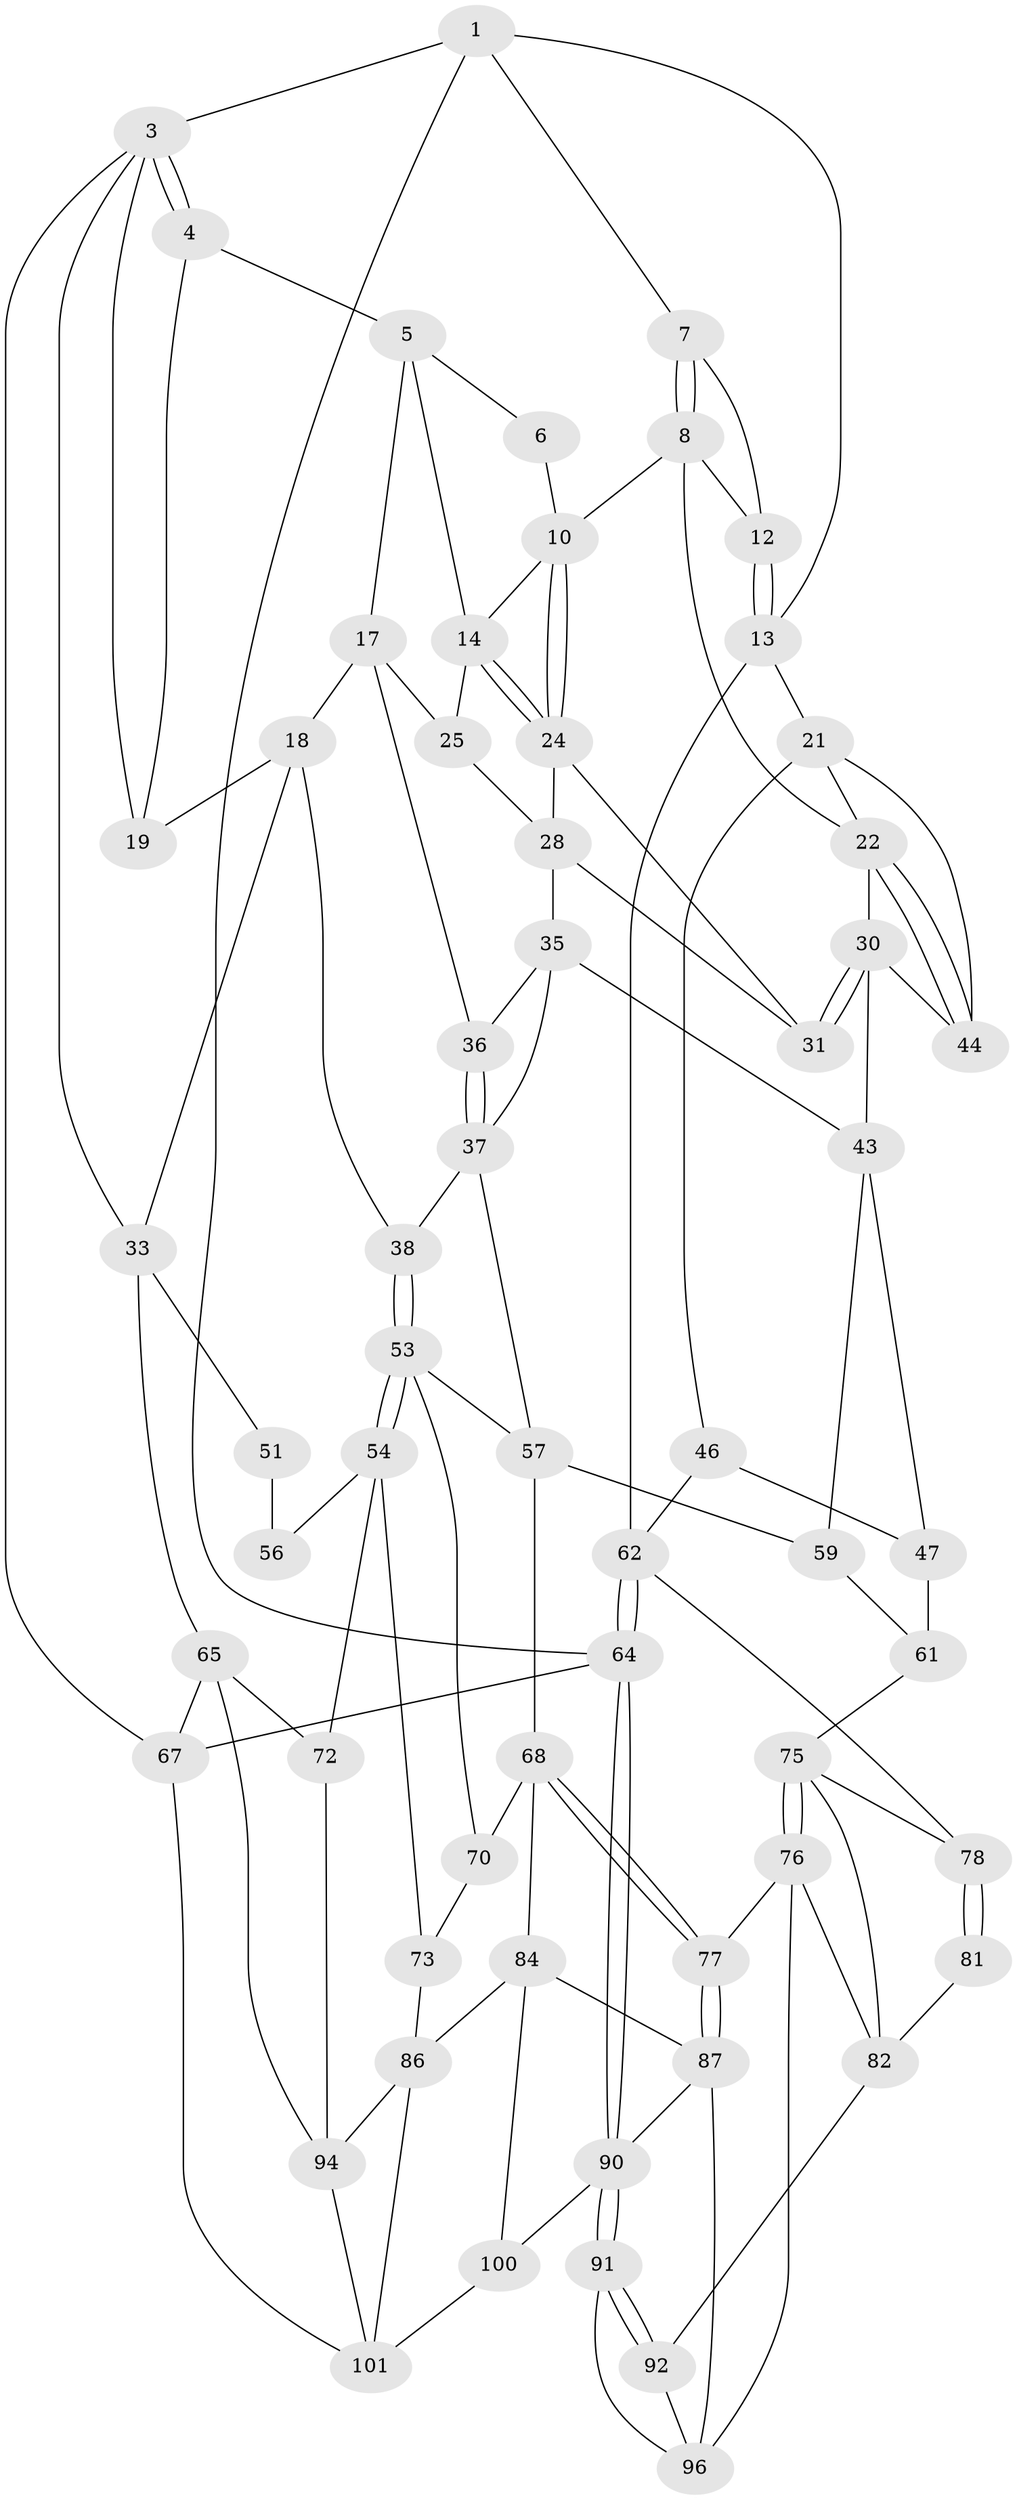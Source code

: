 // original degree distribution, {3: 0.029411764705882353, 6: 0.2647058823529412, 4: 0.2647058823529412, 5: 0.4411764705882353}
// Generated by graph-tools (version 1.1) at 2025/42/03/06/25 10:42:30]
// undirected, 61 vertices, 126 edges
graph export_dot {
graph [start="1"]
  node [color=gray90,style=filled];
  1 [pos="+0.7331351696474753+0",super="+2"];
  3 [pos="+0+0",super="+29"];
  4 [pos="+0+0"];
  5 [pos="+0.3708673952886612+0",super="+16"];
  6 [pos="+0.7290433866486599+0"];
  7 [pos="+0.7905087166451041+0"];
  8 [pos="+0.7979761533221905+0.10496482489374669",super="+9"];
  10 [pos="+0.7368250830458525+0.12832712501502685",super="+11"];
  12 [pos="+0.9091715948169251+0.07832239621067295"];
  13 [pos="+1+0.14236532412708486",super="+20"];
  14 [pos="+0.5823712276922488+0.0970671545196748",super="+15"];
  17 [pos="+0.3253812423296789+0.1417624471437416",super="+26"];
  18 [pos="+0.22351114350917764+0.1535546999620167",super="+32"];
  19 [pos="+0.21016320504984237+0.13928665582611072"];
  21 [pos="+1+0.2550417965373889",super="+45"];
  22 [pos="+1+0.268288511675282",super="+23"];
  24 [pos="+0.6380541396328392+0.1804124461653047",super="+27"];
  25 [pos="+0.49512425187816006+0.18293963574968597"];
  28 [pos="+0.4954873366376818+0.18560719564548325",super="+34"];
  30 [pos="+0.6563703935200732+0.3717953942008672",super="+42"];
  31 [pos="+0.6358170133447812+0.2398027663592559"];
  33 [pos="+0+0.2931632864075254",super="+50"];
  35 [pos="+0.48343003204862256+0.23036721971453153",super="+40"];
  36 [pos="+0.33606668213860197+0.17695024675604218"];
  37 [pos="+0.3425246253190002+0.3956280946791534",super="+41"];
  38 [pos="+0.30376617893451147+0.4067638390523708",super="+39"];
  43 [pos="+0.5964394808544883+0.405654497784669",super="+49"];
  44 [pos="+0.791027231432515+0.45898234312953723"];
  46 [pos="+0.8495524086036969+0.5881120113892381"];
  47 [pos="+0.8281325968129525+0.6109985746906766",super="+48"];
  51 [pos="+0+0.5041905477236364",super="+52"];
  53 [pos="+0.2798364381245917+0.6706565444846387",super="+58"];
  54 [pos="+0.25378468371918955+0.7151469328332177",super="+55"];
  56 [pos="+0.1469960287007406+0.5662466365993494"];
  57 [pos="+0.45643569835556297+0.562396703357501",super="+60"];
  59 [pos="+0.5815637541784195+0.6337908726425379"];
  61 [pos="+0.6717217024844827+0.6370435544038751",super="+74"];
  62 [pos="+1+0.69142173276559",super="+63"];
  64 [pos="+1+1"];
  65 [pos="+0+0.6933480642878014",super="+66"];
  67 [pos="+0+1"];
  68 [pos="+0.5320080659378986+0.7161189005313154",super="+69"];
  70 [pos="+0.4391397747421887+0.7564045722900975",super="+71"];
  72 [pos="+0.13997700648946454+0.7735158337174148"];
  73 [pos="+0.313239045176136+0.7529730727647864",super="+83"];
  75 [pos="+0.7524619033378365+0.7208267039217092",super="+80"];
  76 [pos="+0.7441020983760548+0.7358614028088297",super="+89"];
  77 [pos="+0.6220642506691799+0.7781635151725699"];
  78 [pos="+1+0.7144650409140277",super="+79"];
  81 [pos="+0.9167927266351892+0.8095484360675606"];
  82 [pos="+0.8947934244806189+0.834451659356089",super="+88"];
  84 [pos="+0.5080230723979179+0.8821230029085387",super="+85"];
  86 [pos="+0.3522482936355128+0.8277694104241078",super="+93"];
  87 [pos="+0.6084495583649943+0.8154342098024083",super="+98"];
  90 [pos="+1+1",super="+99"];
  91 [pos="+0.9642700697148585+0.9708968975147463"];
  92 [pos="+0.8981183993883799+0.890466665007365"];
  94 [pos="+0.16554895643578227+0.8959350116147357",super="+95"];
  96 [pos="+0.755916268783919+0.8939561593995111",super="+97"];
  100 [pos="+0.48146190298348823+1"];
  101 [pos="+0.45883742357380786+1",super="+102"];
  1 -- 7;
  1 -- 64;
  1 -- 3;
  1 -- 13;
  3 -- 4;
  3 -- 4;
  3 -- 67;
  3 -- 19;
  3 -- 33;
  4 -- 5;
  4 -- 19;
  5 -- 6;
  5 -- 17;
  5 -- 14;
  6 -- 10;
  7 -- 8;
  7 -- 8;
  7 -- 12;
  8 -- 12;
  8 -- 10;
  8 -- 22;
  10 -- 24;
  10 -- 24;
  10 -- 14;
  12 -- 13;
  12 -- 13;
  13 -- 21;
  13 -- 62;
  14 -- 24;
  14 -- 24;
  14 -- 25;
  17 -- 18;
  17 -- 36;
  17 -- 25;
  18 -- 19;
  18 -- 33;
  18 -- 38;
  21 -- 22;
  21 -- 44;
  21 -- 46;
  22 -- 44;
  22 -- 44;
  22 -- 30;
  24 -- 28;
  24 -- 31;
  25 -- 28;
  28 -- 35;
  28 -- 31;
  30 -- 31;
  30 -- 31;
  30 -- 43;
  30 -- 44;
  33 -- 65;
  33 -- 51;
  35 -- 36;
  35 -- 43;
  35 -- 37;
  36 -- 37;
  36 -- 37;
  37 -- 38;
  37 -- 57;
  38 -- 53;
  38 -- 53;
  43 -- 59;
  43 -- 47;
  46 -- 47;
  46 -- 62;
  47 -- 61 [weight=2];
  51 -- 56 [weight=2];
  53 -- 54;
  53 -- 54;
  53 -- 57;
  53 -- 70;
  54 -- 73;
  54 -- 56;
  54 -- 72;
  57 -- 59;
  57 -- 68;
  59 -- 61;
  61 -- 75;
  62 -- 64;
  62 -- 64;
  62 -- 78;
  64 -- 90;
  64 -- 90;
  64 -- 67;
  65 -- 72;
  65 -- 67;
  65 -- 94;
  67 -- 101;
  68 -- 77;
  68 -- 77;
  68 -- 70;
  68 -- 84;
  70 -- 73 [weight=2];
  72 -- 94;
  73 -- 86;
  75 -- 76;
  75 -- 76;
  75 -- 82;
  75 -- 78;
  76 -- 77;
  76 -- 96;
  76 -- 82;
  77 -- 87;
  77 -- 87;
  78 -- 81 [weight=2];
  78 -- 81;
  81 -- 82;
  82 -- 92;
  84 -- 87;
  84 -- 100;
  84 -- 86;
  86 -- 94;
  86 -- 101;
  87 -- 96;
  87 -- 90;
  90 -- 91;
  90 -- 91;
  90 -- 100;
  91 -- 92;
  91 -- 92;
  91 -- 96;
  92 -- 96;
  94 -- 101;
  100 -- 101;
}
